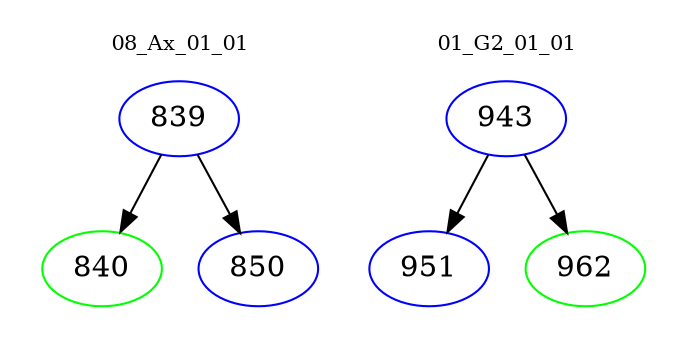 digraph{
subgraph cluster_0 {
color = white
label = "08_Ax_01_01";
fontsize=10;
T0_839 [label="839", color="blue"]
T0_839 -> T0_840 [color="black"]
T0_840 [label="840", color="green"]
T0_839 -> T0_850 [color="black"]
T0_850 [label="850", color="blue"]
}
subgraph cluster_1 {
color = white
label = "01_G2_01_01";
fontsize=10;
T1_943 [label="943", color="blue"]
T1_943 -> T1_951 [color="black"]
T1_951 [label="951", color="blue"]
T1_943 -> T1_962 [color="black"]
T1_962 [label="962", color="green"]
}
}
